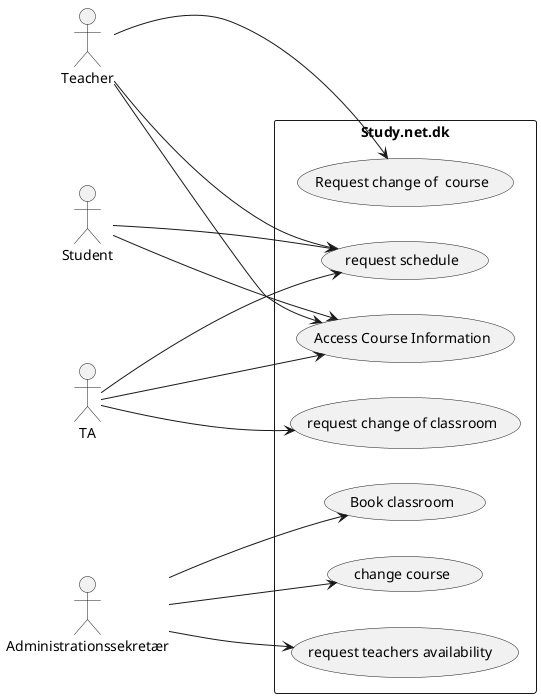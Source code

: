 @startuml
'https://plantuml.com/use-case-diagram

@startuml
left to right direction
skinparam packageStyle rectangle
actor Teacher
actor Student
actor Administrationssekretær
actor TA
rectangle Study.net.dk {

    Teacher --> (Request change of  course)
    Teacher ---> (Access Course Information)
    Teacher ---> (request schedule)
    Student ---> (Access Course Information)
    Student ---> (request schedule)
    Administrationssekretær---> (Book classroom)
    Administrationssekretær ---> (change course)
    Administrationssekretær ---> (request teachers availability )
    TA ---> (request change of classroom)
    TA ---> (Access Course Information)
    TA ---> (request schedule)


}
@enduml